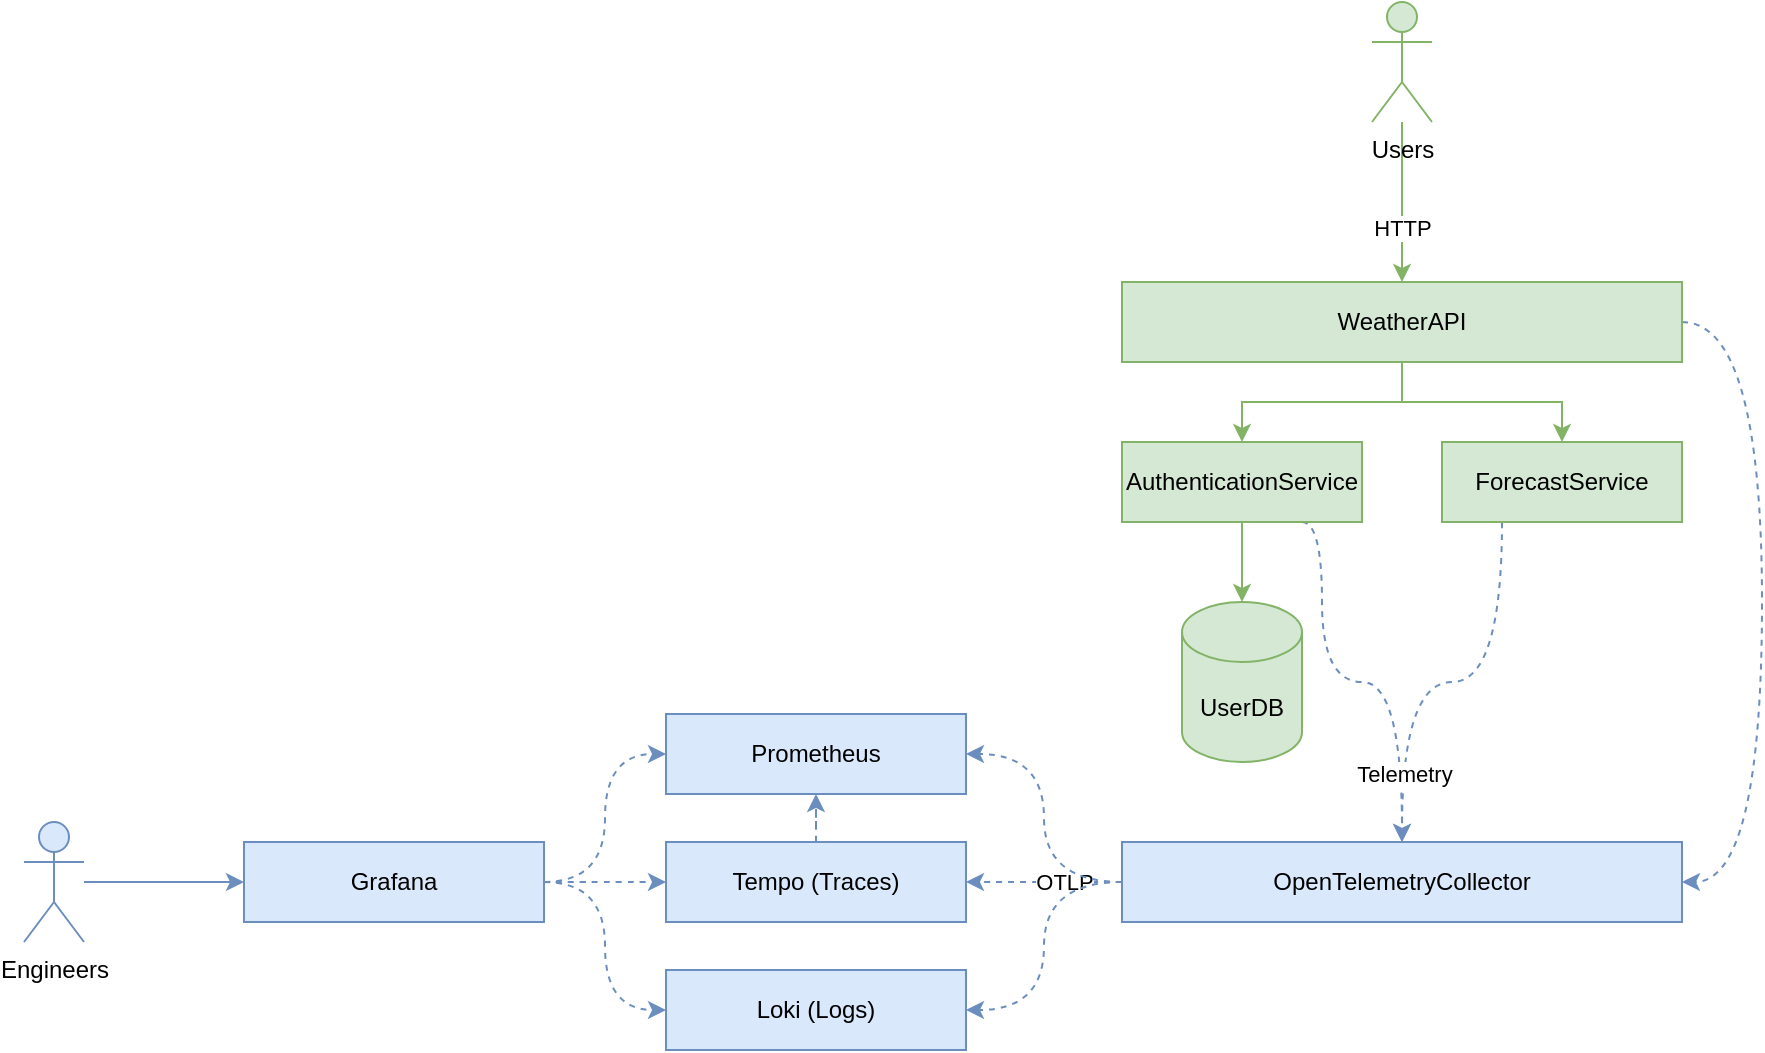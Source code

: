 <mxfile version="22.1.21" type="device">
  <diagram name="Page-1" id="Xpgr4c3TMIorlWeTF0We">
    <mxGraphModel dx="2206" dy="785" grid="0" gridSize="10" guides="1" tooltips="1" connect="1" arrows="1" fold="1" page="1" pageScale="1" pageWidth="827" pageHeight="1169" math="0" shadow="0">
      <root>
        <mxCell id="0" />
        <mxCell id="1" parent="0" />
        <mxCell id="m_J02QAU1l_-xuuvemvF-1" value="UserDB" style="shape=cylinder3;whiteSpace=wrap;html=1;boundedLbl=1;backgroundOutline=1;size=15;fillColor=#d5e8d4;strokeColor=#82b366;" parent="1" vertex="1">
          <mxGeometry x="430" y="400" width="60" height="80" as="geometry" />
        </mxCell>
        <mxCell id="m_J02QAU1l_-xuuvemvF-7" style="edgeStyle=orthogonalEdgeStyle;rounded=0;orthogonalLoop=1;jettySize=auto;html=1;fillColor=#d5e8d4;strokeColor=#82b366;" parent="1" source="m_J02QAU1l_-xuuvemvF-2" target="m_J02QAU1l_-xuuvemvF-4" edge="1">
          <mxGeometry relative="1" as="geometry" />
        </mxCell>
        <mxCell id="m_J02QAU1l_-xuuvemvF-8" style="edgeStyle=orthogonalEdgeStyle;rounded=0;orthogonalLoop=1;jettySize=auto;html=1;entryX=0.5;entryY=0;entryDx=0;entryDy=0;fillColor=#d5e8d4;strokeColor=#82b366;" parent="1" source="m_J02QAU1l_-xuuvemvF-2" target="m_J02QAU1l_-xuuvemvF-3" edge="1">
          <mxGeometry relative="1" as="geometry" />
        </mxCell>
        <mxCell id="m_J02QAU1l_-xuuvemvF-18" style="edgeStyle=orthogonalEdgeStyle;rounded=0;orthogonalLoop=1;jettySize=auto;html=1;exitX=1;exitY=0.5;exitDx=0;exitDy=0;entryX=1;entryY=0.5;entryDx=0;entryDy=0;curved=1;dashed=1;fillColor=#dae8fc;strokeColor=#6c8ebf;" parent="1" source="m_J02QAU1l_-xuuvemvF-2" target="m_J02QAU1l_-xuuvemvF-10" edge="1">
          <mxGeometry relative="1" as="geometry">
            <Array as="points">
              <mxPoint x="720" y="260" />
              <mxPoint x="720" y="540" />
            </Array>
          </mxGeometry>
        </mxCell>
        <mxCell id="m_J02QAU1l_-xuuvemvF-2" value="WeatherAPI" style="rounded=0;whiteSpace=wrap;html=1;fillColor=#d5e8d4;strokeColor=#82b366;" parent="1" vertex="1">
          <mxGeometry x="400" y="240" width="280" height="40" as="geometry" />
        </mxCell>
        <mxCell id="m_J02QAU1l_-xuuvemvF-17" style="edgeStyle=orthogonalEdgeStyle;rounded=0;orthogonalLoop=1;jettySize=auto;html=1;entryX=0.5;entryY=0;entryDx=0;entryDy=0;curved=1;dashed=1;exitX=0.25;exitY=1;exitDx=0;exitDy=0;fillColor=#dae8fc;strokeColor=#6c8ebf;" parent="1" source="m_J02QAU1l_-xuuvemvF-3" target="m_J02QAU1l_-xuuvemvF-10" edge="1">
          <mxGeometry relative="1" as="geometry" />
        </mxCell>
        <mxCell id="m_J02QAU1l_-xuuvemvF-3" value="ForecastService" style="rounded=0;whiteSpace=wrap;html=1;fillColor=#d5e8d4;strokeColor=#82b366;" parent="1" vertex="1">
          <mxGeometry x="560" y="320" width="120" height="40" as="geometry" />
        </mxCell>
        <mxCell id="m_J02QAU1l_-xuuvemvF-9" style="edgeStyle=orthogonalEdgeStyle;rounded=0;orthogonalLoop=1;jettySize=auto;html=1;fillColor=#d5e8d4;strokeColor=#82b366;" parent="1" source="m_J02QAU1l_-xuuvemvF-4" target="m_J02QAU1l_-xuuvemvF-1" edge="1">
          <mxGeometry relative="1" as="geometry" />
        </mxCell>
        <mxCell id="m_J02QAU1l_-xuuvemvF-16" style="rounded=0;orthogonalLoop=1;jettySize=auto;html=1;exitX=0.75;exitY=1;exitDx=0;exitDy=0;entryX=0.5;entryY=0;entryDx=0;entryDy=0;dashed=1;edgeStyle=orthogonalEdgeStyle;curved=1;fillColor=#dae8fc;strokeColor=#6c8ebf;" parent="1" source="m_J02QAU1l_-xuuvemvF-4" target="m_J02QAU1l_-xuuvemvF-10" edge="1">
          <mxGeometry relative="1" as="geometry">
            <Array as="points">
              <mxPoint x="500" y="360" />
              <mxPoint x="500" y="440" />
              <mxPoint x="540" y="440" />
            </Array>
          </mxGeometry>
        </mxCell>
        <mxCell id="m_J02QAU1l_-xuuvemvF-24" value="Telemetry" style="edgeLabel;html=1;align=center;verticalAlign=middle;resizable=0;points=[];" parent="m_J02QAU1l_-xuuvemvF-16" vertex="1" connectable="0">
          <mxGeometry x="0.676" y="1" relative="1" as="geometry">
            <mxPoint as="offset" />
          </mxGeometry>
        </mxCell>
        <mxCell id="m_J02QAU1l_-xuuvemvF-4" value="AuthenticationService" style="rounded=0;whiteSpace=wrap;html=1;fillColor=#d5e8d4;strokeColor=#82b366;" parent="1" vertex="1">
          <mxGeometry x="400" y="320" width="120" height="40" as="geometry" />
        </mxCell>
        <mxCell id="m_J02QAU1l_-xuuvemvF-6" value="" style="edgeStyle=orthogonalEdgeStyle;rounded=0;orthogonalLoop=1;jettySize=auto;html=1;fillColor=#d5e8d4;strokeColor=#82b366;" parent="1" source="m_J02QAU1l_-xuuvemvF-5" target="m_J02QAU1l_-xuuvemvF-2" edge="1">
          <mxGeometry relative="1" as="geometry" />
        </mxCell>
        <mxCell id="93DyQmhtERSeAhpb_Yx5-14" value="HTTP" style="edgeLabel;html=1;align=center;verticalAlign=middle;resizable=0;points=[];" vertex="1" connectable="0" parent="m_J02QAU1l_-xuuvemvF-6">
          <mxGeometry x="0.325" relative="1" as="geometry">
            <mxPoint as="offset" />
          </mxGeometry>
        </mxCell>
        <mxCell id="m_J02QAU1l_-xuuvemvF-5" value="Users" style="shape=umlActor;verticalLabelPosition=bottom;verticalAlign=top;html=1;outlineConnect=0;fillColor=#d5e8d4;strokeColor=#82b366;" parent="1" vertex="1">
          <mxGeometry x="525" y="100" width="30" height="60" as="geometry" />
        </mxCell>
        <mxCell id="m_J02QAU1l_-xuuvemvF-19" style="edgeStyle=orthogonalEdgeStyle;rounded=0;orthogonalLoop=1;jettySize=auto;html=1;fillColor=#dae8fc;strokeColor=#6c8ebf;entryX=1;entryY=0.5;entryDx=0;entryDy=0;curved=1;dashed=1;" parent="1" source="m_J02QAU1l_-xuuvemvF-10" target="93DyQmhtERSeAhpb_Yx5-4" edge="1">
          <mxGeometry relative="1" as="geometry">
            <mxPoint x="318" y="540" as="targetPoint" />
          </mxGeometry>
        </mxCell>
        <mxCell id="93DyQmhtERSeAhpb_Yx5-15" value="OTLP" style="edgeLabel;html=1;align=center;verticalAlign=middle;resizable=0;points=[];" vertex="1" connectable="0" parent="m_J02QAU1l_-xuuvemvF-19">
          <mxGeometry x="-0.256" relative="1" as="geometry">
            <mxPoint as="offset" />
          </mxGeometry>
        </mxCell>
        <mxCell id="93DyQmhtERSeAhpb_Yx5-11" style="edgeStyle=orthogonalEdgeStyle;rounded=0;orthogonalLoop=1;jettySize=auto;html=1;entryX=1;entryY=0.5;entryDx=0;entryDy=0;fillColor=#dae8fc;strokeColor=#6c8ebf;curved=1;dashed=1;" edge="1" parent="1" source="m_J02QAU1l_-xuuvemvF-10" target="93DyQmhtERSeAhpb_Yx5-3">
          <mxGeometry relative="1" as="geometry" />
        </mxCell>
        <mxCell id="93DyQmhtERSeAhpb_Yx5-12" style="edgeStyle=orthogonalEdgeStyle;rounded=0;orthogonalLoop=1;jettySize=auto;html=1;entryX=1;entryY=0.5;entryDx=0;entryDy=0;fillColor=#dae8fc;strokeColor=#6c8ebf;curved=1;dashed=1;" edge="1" parent="1" source="m_J02QAU1l_-xuuvemvF-10" target="93DyQmhtERSeAhpb_Yx5-5">
          <mxGeometry relative="1" as="geometry" />
        </mxCell>
        <mxCell id="m_J02QAU1l_-xuuvemvF-10" value="OpenTelemetryCollector" style="rounded=0;whiteSpace=wrap;html=1;fillColor=#dae8fc;strokeColor=#6c8ebf;" parent="1" vertex="1">
          <mxGeometry x="400" y="520" width="280" height="40" as="geometry" />
        </mxCell>
        <mxCell id="93DyQmhtERSeAhpb_Yx5-10" style="edgeStyle=orthogonalEdgeStyle;rounded=0;orthogonalLoop=1;jettySize=auto;html=1;fillColor=#dae8fc;strokeColor=#6c8ebf;" edge="1" parent="1" source="m_J02QAU1l_-xuuvemvF-20" target="93DyQmhtERSeAhpb_Yx5-6">
          <mxGeometry relative="1" as="geometry" />
        </mxCell>
        <mxCell id="m_J02QAU1l_-xuuvemvF-20" value="Engineers" style="shape=umlActor;verticalLabelPosition=bottom;verticalAlign=top;html=1;outlineConnect=0;fillColor=#dae8fc;strokeColor=#6c8ebf;" parent="1" vertex="1">
          <mxGeometry x="-149" y="510" width="30" height="60" as="geometry" />
        </mxCell>
        <mxCell id="93DyQmhtERSeAhpb_Yx5-3" value="Prometheus" style="rounded=0;whiteSpace=wrap;html=1;fillColor=#dae8fc;strokeColor=#6c8ebf;" vertex="1" parent="1">
          <mxGeometry x="172" y="456" width="150" height="40" as="geometry" />
        </mxCell>
        <mxCell id="93DyQmhtERSeAhpb_Yx5-13" style="edgeStyle=orthogonalEdgeStyle;rounded=0;orthogonalLoop=1;jettySize=auto;html=1;fillColor=#dae8fc;strokeColor=#6c8ebf;curved=1;dashed=1;" edge="1" parent="1" source="93DyQmhtERSeAhpb_Yx5-4" target="93DyQmhtERSeAhpb_Yx5-3">
          <mxGeometry relative="1" as="geometry" />
        </mxCell>
        <mxCell id="93DyQmhtERSeAhpb_Yx5-4" value="Tempo (Traces)" style="rounded=0;whiteSpace=wrap;html=1;fillColor=#dae8fc;strokeColor=#6c8ebf;" vertex="1" parent="1">
          <mxGeometry x="172" y="520" width="150" height="40" as="geometry" />
        </mxCell>
        <mxCell id="93DyQmhtERSeAhpb_Yx5-5" value="Loki (Logs)" style="rounded=0;whiteSpace=wrap;html=1;fillColor=#dae8fc;strokeColor=#6c8ebf;" vertex="1" parent="1">
          <mxGeometry x="172" y="584" width="150" height="40" as="geometry" />
        </mxCell>
        <mxCell id="93DyQmhtERSeAhpb_Yx5-7" style="edgeStyle=orthogonalEdgeStyle;rounded=0;orthogonalLoop=1;jettySize=auto;html=1;fillColor=#dae8fc;strokeColor=#6c8ebf;curved=1;dashed=1;" edge="1" parent="1" source="93DyQmhtERSeAhpb_Yx5-6" target="93DyQmhtERSeAhpb_Yx5-4">
          <mxGeometry relative="1" as="geometry" />
        </mxCell>
        <mxCell id="93DyQmhtERSeAhpb_Yx5-8" style="edgeStyle=orthogonalEdgeStyle;rounded=0;orthogonalLoop=1;jettySize=auto;html=1;entryX=0;entryY=0.5;entryDx=0;entryDy=0;fillColor=#dae8fc;strokeColor=#6c8ebf;curved=1;dashed=1;" edge="1" parent="1" source="93DyQmhtERSeAhpb_Yx5-6" target="93DyQmhtERSeAhpb_Yx5-3">
          <mxGeometry relative="1" as="geometry" />
        </mxCell>
        <mxCell id="93DyQmhtERSeAhpb_Yx5-9" style="edgeStyle=orthogonalEdgeStyle;rounded=0;orthogonalLoop=1;jettySize=auto;html=1;entryX=0;entryY=0.5;entryDx=0;entryDy=0;fillColor=#dae8fc;strokeColor=#6c8ebf;curved=1;dashed=1;" edge="1" parent="1" source="93DyQmhtERSeAhpb_Yx5-6" target="93DyQmhtERSeAhpb_Yx5-5">
          <mxGeometry relative="1" as="geometry" />
        </mxCell>
        <mxCell id="93DyQmhtERSeAhpb_Yx5-6" value="Grafana" style="rounded=0;whiteSpace=wrap;html=1;fillColor=#dae8fc;strokeColor=#6c8ebf;" vertex="1" parent="1">
          <mxGeometry x="-39" y="520" width="150" height="40" as="geometry" />
        </mxCell>
      </root>
    </mxGraphModel>
  </diagram>
</mxfile>
